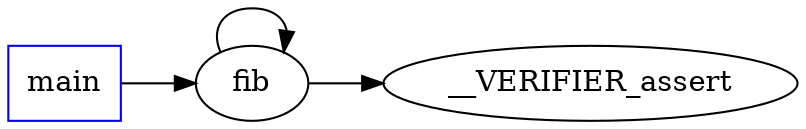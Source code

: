 digraph functioncalls {
rankdir=LR;

main [shape="box", color=blue];
fib -> __VERIFIER_assert;
fib -> fib;
main -> fib;
}
